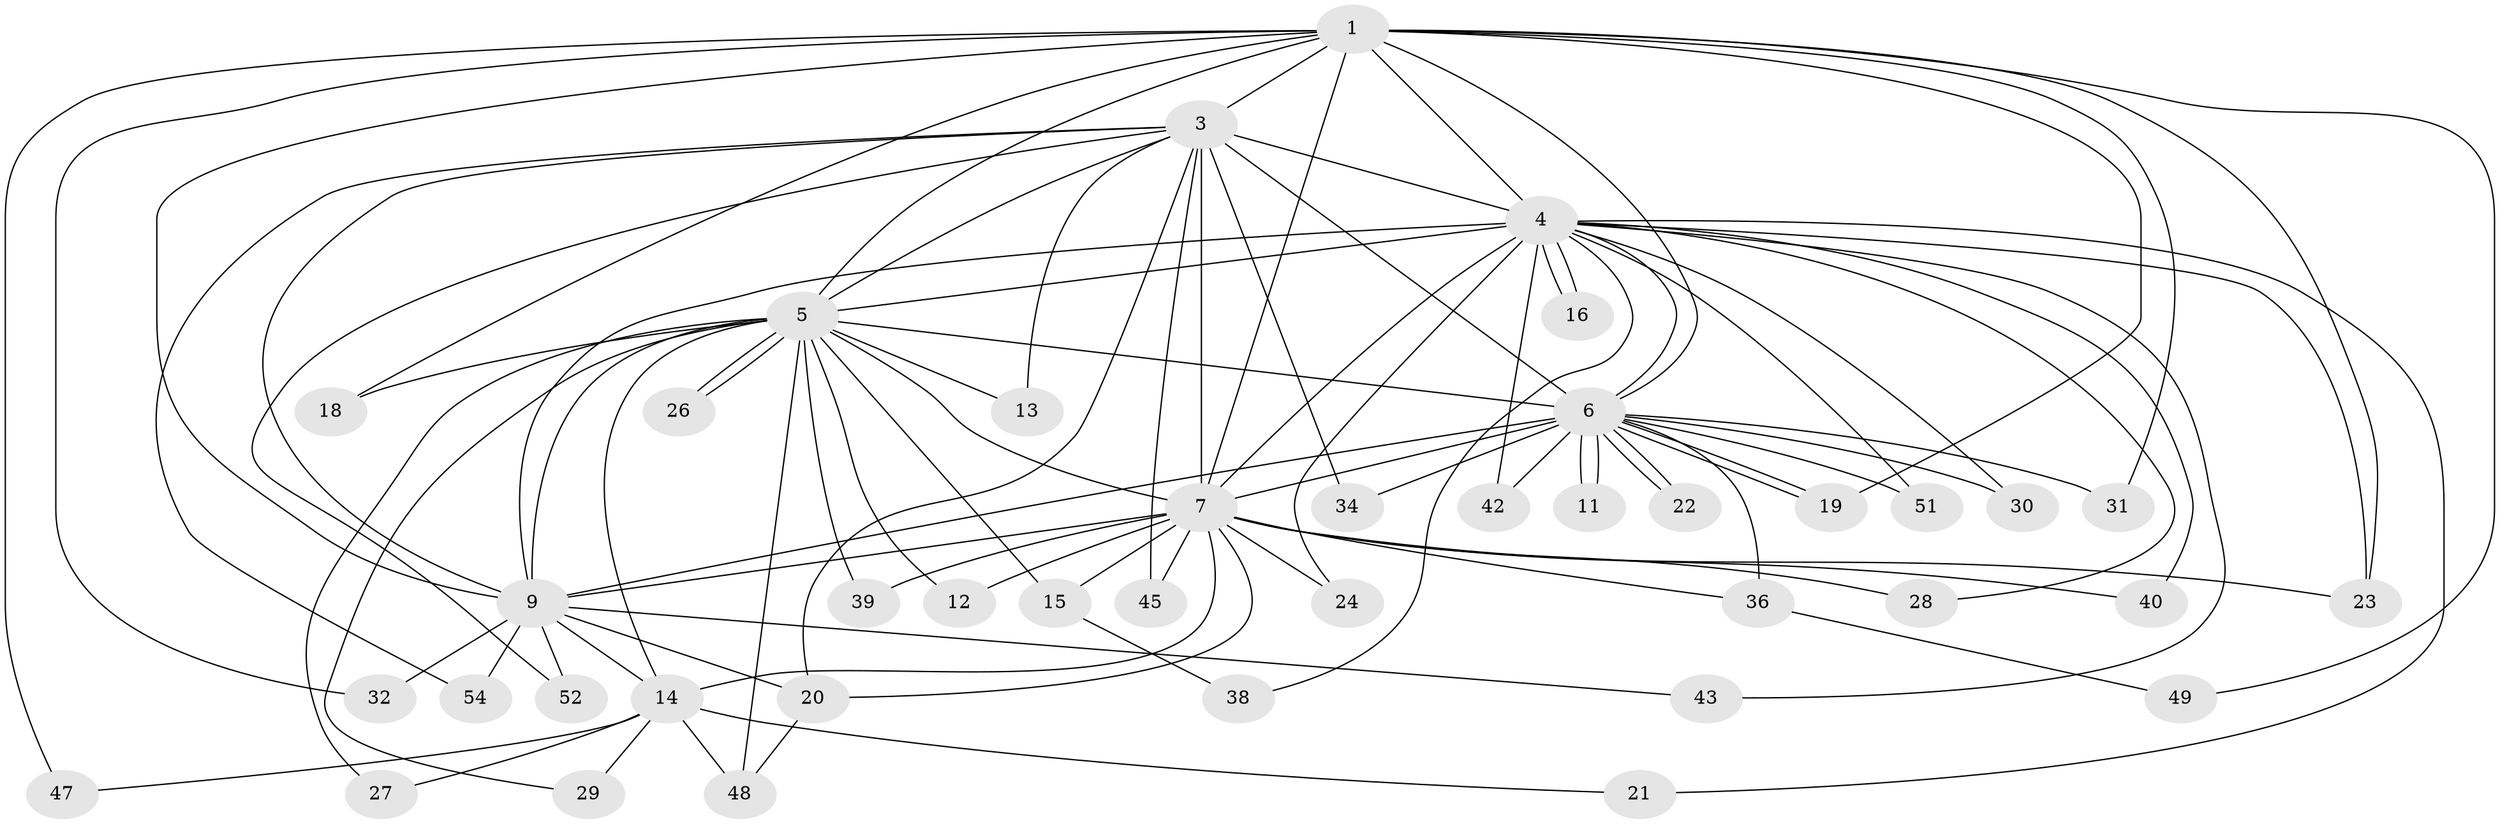 // Generated by graph-tools (version 1.1) at 2025/51/02/27/25 19:51:53]
// undirected, 41 vertices, 94 edges
graph export_dot {
graph [start="1"]
  node [color=gray90,style=filled];
  1 [super="+2"];
  3 [super="+10"];
  4 [super="+25"];
  5 [super="+17"];
  6 [super="+33"];
  7 [super="+8"];
  9 [super="+44"];
  11;
  12;
  13;
  14 [super="+41"];
  15;
  16;
  18 [super="+53"];
  19 [super="+35"];
  20 [super="+37"];
  21;
  22;
  23 [super="+46"];
  24;
  26;
  27;
  28;
  29;
  30;
  31;
  32;
  34;
  36;
  38;
  39;
  40;
  42;
  43;
  45;
  47;
  48 [super="+50"];
  49;
  51;
  52;
  54;
  1 -- 3 [weight=4];
  1 -- 4 [weight=2];
  1 -- 5 [weight=2];
  1 -- 6 [weight=2];
  1 -- 7 [weight=4];
  1 -- 9 [weight=2];
  1 -- 31;
  1 -- 32;
  1 -- 47;
  1 -- 49;
  1 -- 18;
  1 -- 23;
  1 -- 19;
  3 -- 4 [weight=2];
  3 -- 5 [weight=2];
  3 -- 6 [weight=2];
  3 -- 7 [weight=4];
  3 -- 9 [weight=2];
  3 -- 34;
  3 -- 45;
  3 -- 13;
  3 -- 20;
  3 -- 52;
  3 -- 54;
  4 -- 5 [weight=2];
  4 -- 6;
  4 -- 7 [weight=2];
  4 -- 9;
  4 -- 16;
  4 -- 16;
  4 -- 21;
  4 -- 23;
  4 -- 24;
  4 -- 28;
  4 -- 38;
  4 -- 40;
  4 -- 42;
  4 -- 43;
  4 -- 51;
  4 -- 30;
  5 -- 6 [weight=2];
  5 -- 7 [weight=2];
  5 -- 9;
  5 -- 12;
  5 -- 13;
  5 -- 14;
  5 -- 15;
  5 -- 18 [weight=2];
  5 -- 26;
  5 -- 26;
  5 -- 27;
  5 -- 29;
  5 -- 39;
  5 -- 48;
  6 -- 7 [weight=3];
  6 -- 9;
  6 -- 11;
  6 -- 11;
  6 -- 19;
  6 -- 19;
  6 -- 22;
  6 -- 22;
  6 -- 30;
  6 -- 31;
  6 -- 34;
  6 -- 36;
  6 -- 42;
  6 -- 51;
  7 -- 9 [weight=3];
  7 -- 14;
  7 -- 23;
  7 -- 28;
  7 -- 36;
  7 -- 40;
  7 -- 39;
  7 -- 12;
  7 -- 45;
  7 -- 15;
  7 -- 24;
  7 -- 20;
  9 -- 20;
  9 -- 32;
  9 -- 43;
  9 -- 52;
  9 -- 54;
  9 -- 14;
  14 -- 21;
  14 -- 27;
  14 -- 29;
  14 -- 48;
  14 -- 47;
  15 -- 38;
  20 -- 48;
  36 -- 49;
}
